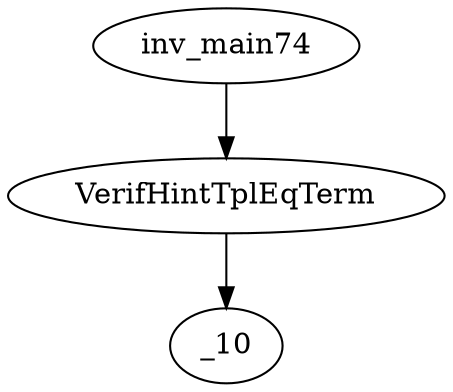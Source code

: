 digraph dag {
0 [label="inv_main74"];
1 [label="VerifHintTplEqTerm"];
2 [label="_10"];
0->1
1 -> 2
}
